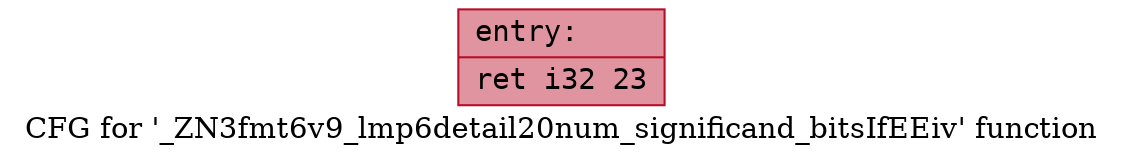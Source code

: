digraph "CFG for '_ZN3fmt6v9_lmp6detail20num_significand_bitsIfEEiv' function" {
	label="CFG for '_ZN3fmt6v9_lmp6detail20num_significand_bitsIfEEiv' function";

	Node0x556bfec33f50 [shape=record,color="#b70d28ff", style=filled, fillcolor="#b70d2870" fontname="Courier",label="{entry:\l|  ret i32 23\l}"];
}
